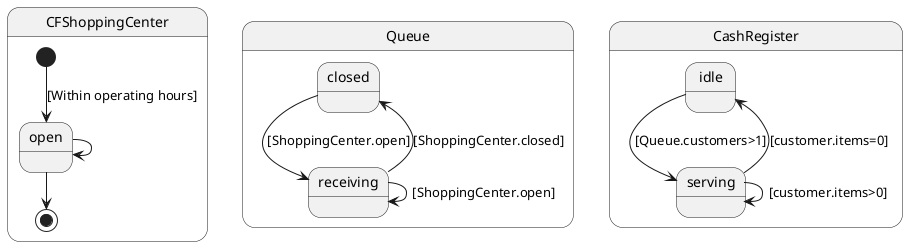 @startuml

state CFShoppingCenter {
    [*] --> open : [Within operating hours]
    open --> [*]
    open--> open
}


state Queue {
    closed --> receiving : [ShoppingCenter.open]
    receiving --> receiving : [ShoppingCenter.open]
    receiving --> closed : [ShoppingCenter.closed]
}

state CashRegister {
    idle --> serving : [Queue.customers>1]
    serving --> serving : [customer.items>0]
    serving --> idle : [customer.items=0]
}

@enduml